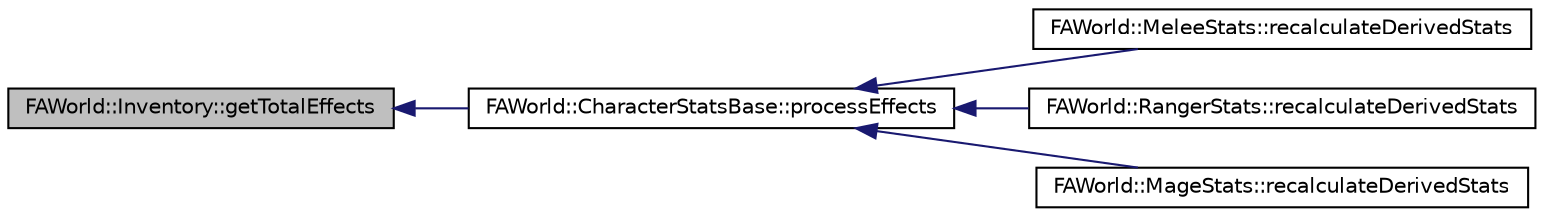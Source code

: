 digraph G
{
  edge [fontname="Helvetica",fontsize="10",labelfontname="Helvetica",labelfontsize="10"];
  node [fontname="Helvetica",fontsize="10",shape=record];
  rankdir="LR";
  Node1 [label="FAWorld::Inventory::getTotalEffects",height=0.2,width=0.4,color="black", fillcolor="grey75", style="filled" fontcolor="black"];
  Node1 -> Node2 [dir="back",color="midnightblue",fontsize="10",style="solid",fontname="Helvetica"];
  Node2 [label="FAWorld::CharacterStatsBase::processEffects",height=0.2,width=0.4,color="black", fillcolor="white", style="filled",URL="$class_f_a_world_1_1_character_stats_base.html#aba8310e5bcf49cb098cfd7e4b4e6a902"];
  Node2 -> Node3 [dir="back",color="midnightblue",fontsize="10",style="solid",fontname="Helvetica"];
  Node3 [label="FAWorld::MeleeStats::recalculateDerivedStats",height=0.2,width=0.4,color="black", fillcolor="white", style="filled",URL="$class_f_a_world_1_1_melee_stats.html#a3374db0e3275cd527b65fa22fc04a7ea"];
  Node2 -> Node4 [dir="back",color="midnightblue",fontsize="10",style="solid",fontname="Helvetica"];
  Node4 [label="FAWorld::RangerStats::recalculateDerivedStats",height=0.2,width=0.4,color="black", fillcolor="white", style="filled",URL="$class_f_a_world_1_1_ranger_stats.html#a329efc41f5fa1d6f4a6644840bd90c86"];
  Node2 -> Node5 [dir="back",color="midnightblue",fontsize="10",style="solid",fontname="Helvetica"];
  Node5 [label="FAWorld::MageStats::recalculateDerivedStats",height=0.2,width=0.4,color="black", fillcolor="white", style="filled",URL="$class_f_a_world_1_1_mage_stats.html#a843c0875266c456177b0b49c335a0a62"];
}
